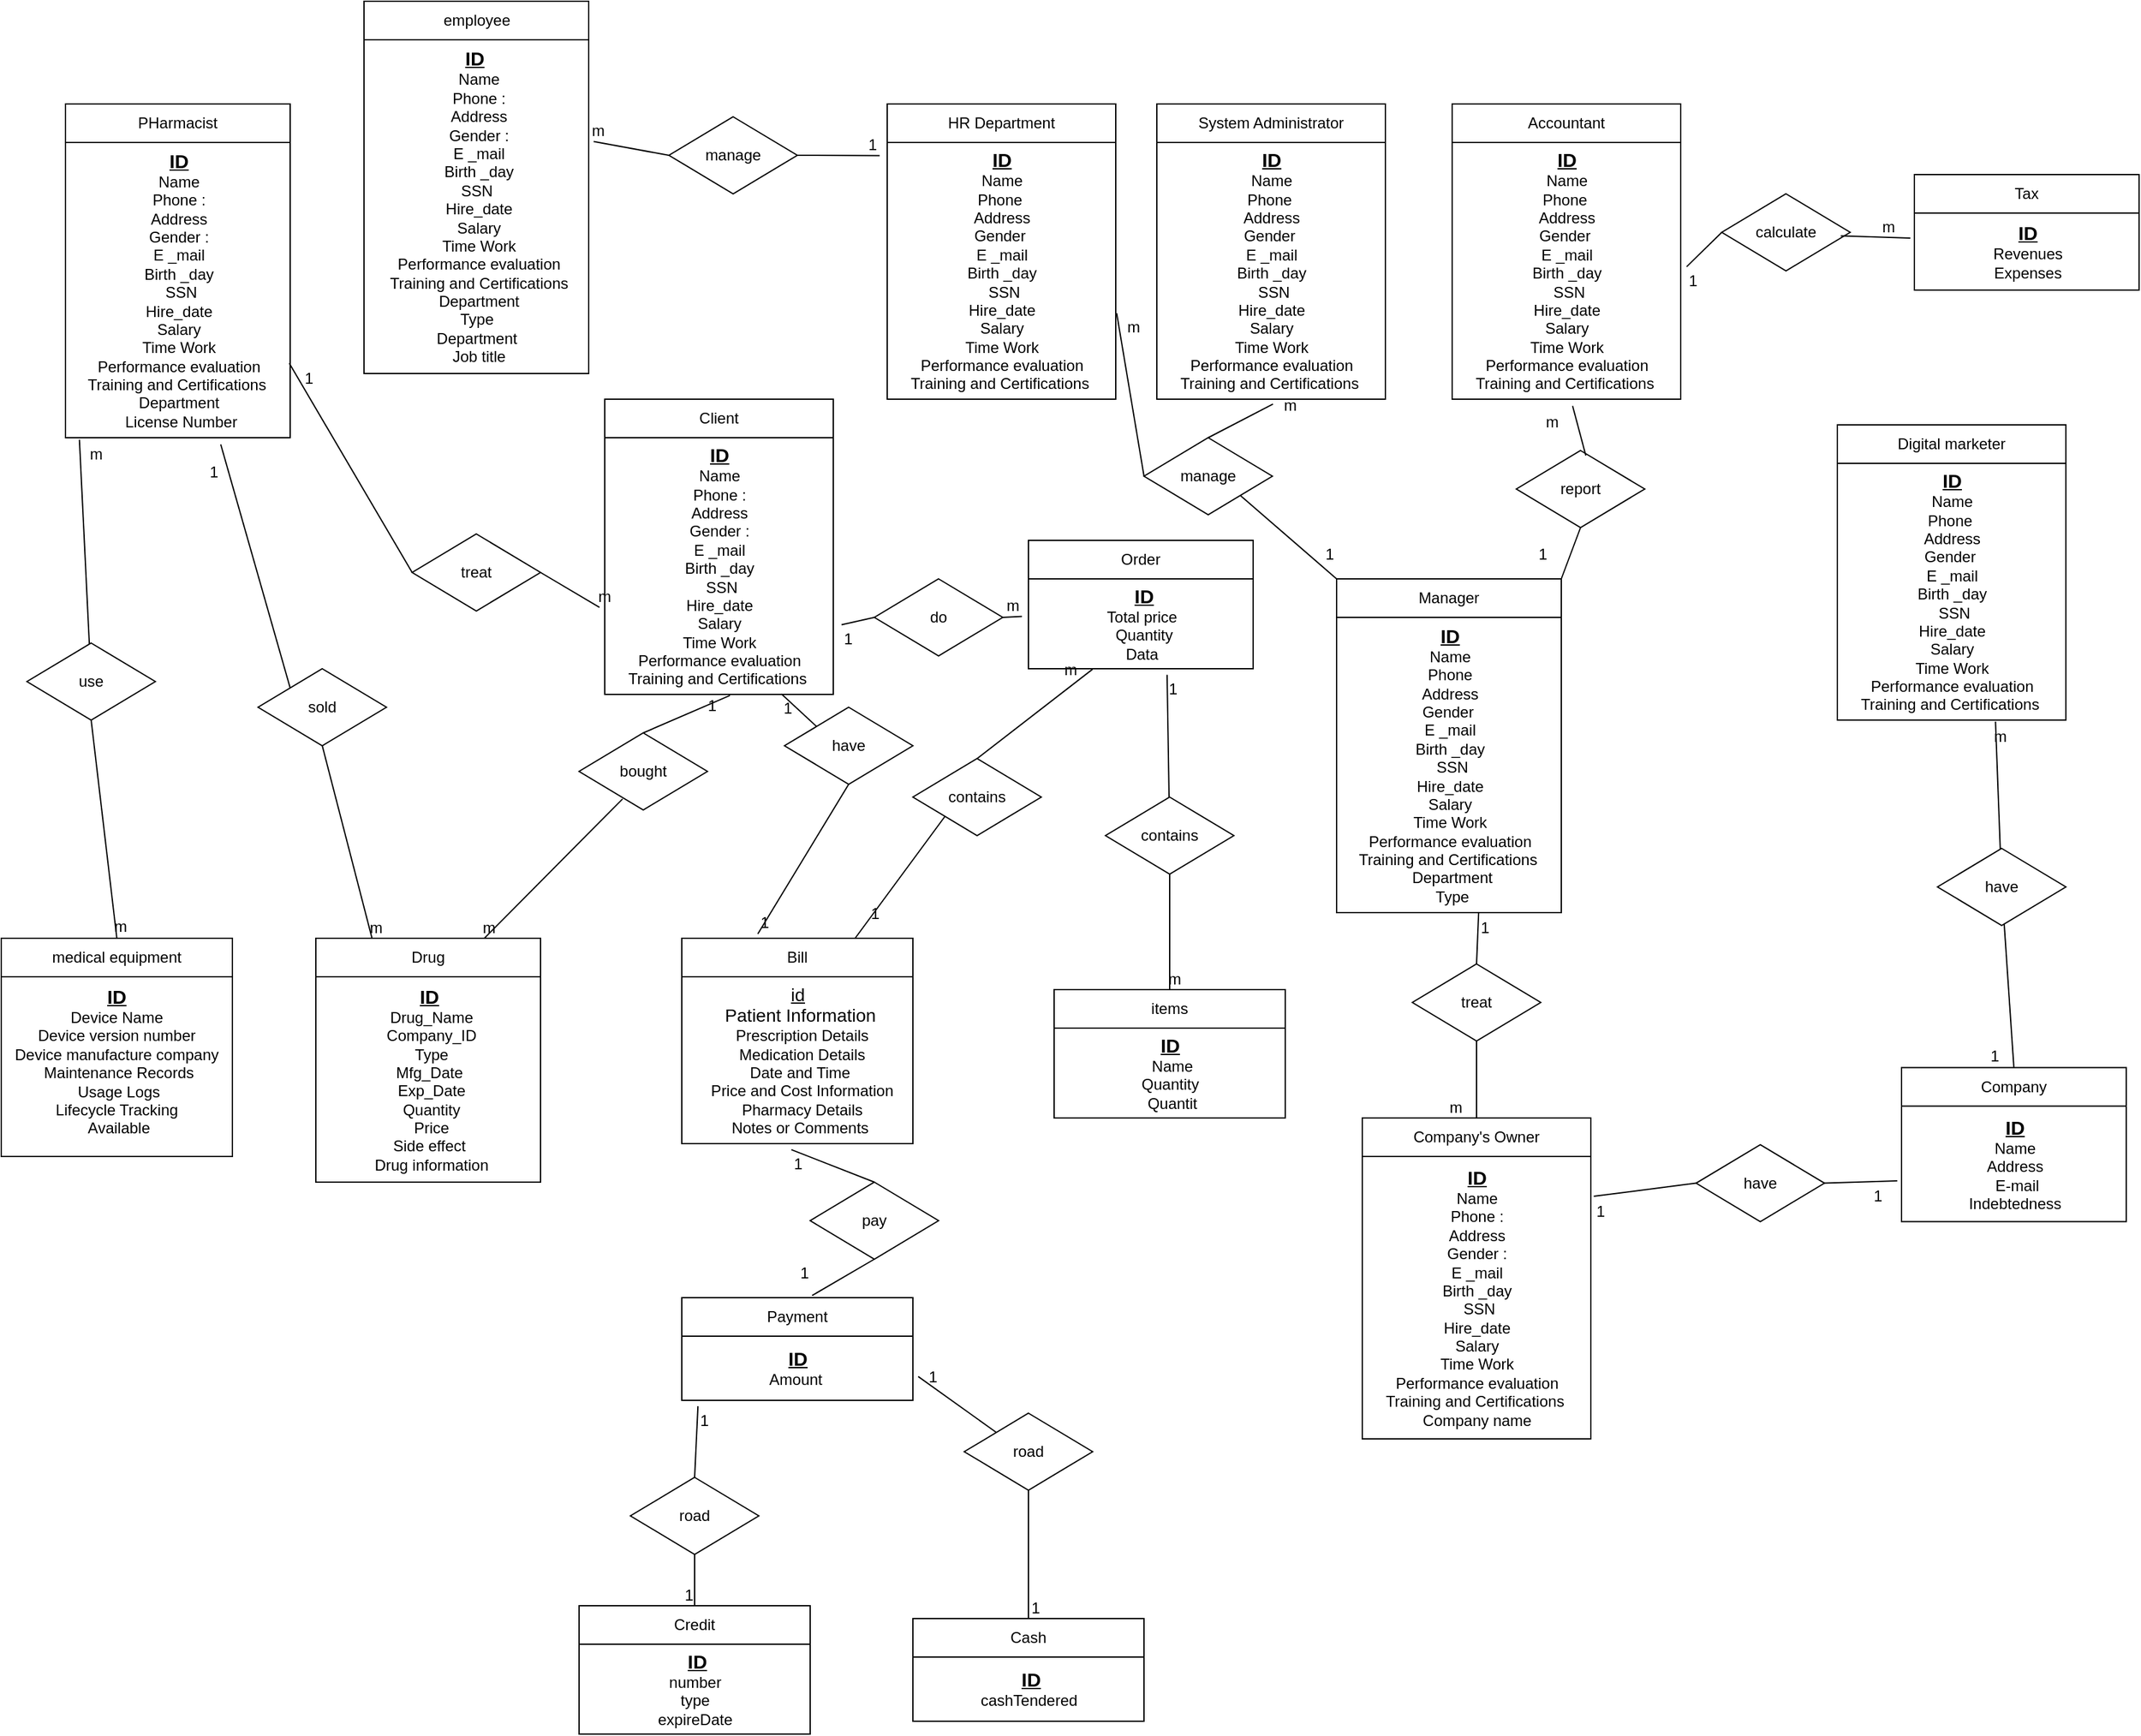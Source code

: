 <mxfile version="24.2.5" type="device">
  <diagram id="R2lEEEUBdFMjLlhIrx00" name="Page-1">
    <mxGraphModel dx="1433" dy="1799" grid="1" gridSize="10" guides="1" tooltips="1" connect="1" arrows="1" fold="1" page="1" pageScale="1" pageWidth="850" pageHeight="1100" math="0" shadow="0" extFonts="Permanent Marker^https://fonts.googleapis.com/css?family=Permanent+Marker">
      <root>
        <mxCell id="0" />
        <mxCell id="1" parent="0" />
        <mxCell id="HMs-BGDvahII_dK5F-9A-12" style="edgeStyle=orthogonalEdgeStyle;rounded=0;orthogonalLoop=1;jettySize=auto;html=1;exitX=0.5;exitY=1;exitDx=0;exitDy=0;" parent="1" edge="1">
          <mxGeometry relative="1" as="geometry">
            <mxPoint x="1140" y="440" as="sourcePoint" />
            <mxPoint x="1140" y="440" as="targetPoint" />
          </mxGeometry>
        </mxCell>
        <mxCell id="HMs-BGDvahII_dK5F-9A-22" value="manage" style="shape=rhombus;perimeter=rhombusPerimeter;whiteSpace=wrap;html=1;align=center;" parent="1" vertex="1">
          <mxGeometry x="540" y="-150" width="100" height="60" as="geometry" />
        </mxCell>
        <mxCell id="HMs-BGDvahII_dK5F-9A-24" value="" style="endArrow=none;html=1;rounded=0;entryX=-0.033;entryY=0.051;entryDx=0;entryDy=0;exitX=1;exitY=0.5;exitDx=0;exitDy=0;entryPerimeter=0;" parent="1" source="HMs-BGDvahII_dK5F-9A-22" target="-N78YMiF-IeMwTMvXvKY-41" edge="1">
          <mxGeometry relative="1" as="geometry">
            <mxPoint x="340" y="240" as="sourcePoint" />
            <mxPoint x="730" y="160" as="targetPoint" />
          </mxGeometry>
        </mxCell>
        <mxCell id="HMs-BGDvahII_dK5F-9A-25" value="1" style="resizable=0;html=1;whiteSpace=wrap;align=right;verticalAlign=bottom;" parent="HMs-BGDvahII_dK5F-9A-24" connectable="0" vertex="1">
          <mxGeometry x="1" relative="1" as="geometry" />
        </mxCell>
        <mxCell id="HMs-BGDvahII_dK5F-9A-26" value="" style="endArrow=none;html=1;rounded=0;entryX=1.022;entryY=0.305;entryDx=0;entryDy=0;entryPerimeter=0;exitX=0;exitY=0.5;exitDx=0;exitDy=0;" parent="1" source="HMs-BGDvahII_dK5F-9A-22" target="-N78YMiF-IeMwTMvXvKY-9" edge="1">
          <mxGeometry relative="1" as="geometry">
            <mxPoint x="542" y="-37" as="sourcePoint" />
            <mxPoint x="515" y="-25" as="targetPoint" />
          </mxGeometry>
        </mxCell>
        <mxCell id="HMs-BGDvahII_dK5F-9A-27" value="m" style="resizable=0;html=1;whiteSpace=wrap;align=right;verticalAlign=bottom;" parent="HMs-BGDvahII_dK5F-9A-26" connectable="0" vertex="1">
          <mxGeometry x="1" relative="1" as="geometry">
            <mxPoint x="10" as="offset" />
          </mxGeometry>
        </mxCell>
        <mxCell id="HMs-BGDvahII_dK5F-9A-29" value="" style="endArrow=none;html=1;rounded=0;exitX=0;exitY=0.5;exitDx=0;exitDy=0;entryX=0.996;entryY=0.748;entryDx=0;entryDy=0;entryPerimeter=0;" parent="1" source="HMs-BGDvahII_dK5F-9A-31" target="-N78YMiF-IeMwTMvXvKY-40" edge="1">
          <mxGeometry relative="1" as="geometry">
            <mxPoint x="310" y="270" as="sourcePoint" />
            <mxPoint x="270" y="50" as="targetPoint" />
          </mxGeometry>
        </mxCell>
        <mxCell id="HMs-BGDvahII_dK5F-9A-30" value="1" style="resizable=0;html=1;whiteSpace=wrap;align=right;verticalAlign=bottom;" parent="HMs-BGDvahII_dK5F-9A-29" connectable="0" vertex="1">
          <mxGeometry x="1" relative="1" as="geometry">
            <mxPoint x="20" y="20" as="offset" />
          </mxGeometry>
        </mxCell>
        <mxCell id="HMs-BGDvahII_dK5F-9A-31" value="treat" style="shape=rhombus;perimeter=rhombusPerimeter;whiteSpace=wrap;html=1;align=center;" parent="1" vertex="1">
          <mxGeometry x="340" y="175" width="100" height="60" as="geometry" />
        </mxCell>
        <mxCell id="HMs-BGDvahII_dK5F-9A-32" value="" style="endArrow=none;html=1;rounded=0;entryX=-0.023;entryY=0.661;entryDx=0;entryDy=0;exitX=1;exitY=0.5;exitDx=0;exitDy=0;entryPerimeter=0;" parent="1" source="HMs-BGDvahII_dK5F-9A-31" target="-N78YMiF-IeMwTMvXvKY-50" edge="1">
          <mxGeometry relative="1" as="geometry">
            <mxPoint x="490" y="220" as="sourcePoint" />
            <mxPoint x="510" y="290" as="targetPoint" />
          </mxGeometry>
        </mxCell>
        <mxCell id="HMs-BGDvahII_dK5F-9A-33" value="m" style="resizable=0;html=1;whiteSpace=wrap;align=right;verticalAlign=bottom;" parent="HMs-BGDvahII_dK5F-9A-32" connectable="0" vertex="1">
          <mxGeometry x="1" relative="1" as="geometry">
            <mxPoint x="10" as="offset" />
          </mxGeometry>
        </mxCell>
        <mxCell id="HMs-BGDvahII_dK5F-9A-34" value="sold" style="shape=rhombus;perimeter=rhombusPerimeter;whiteSpace=wrap;html=1;align=center;" parent="1" vertex="1">
          <mxGeometry x="220" y="280" width="100" height="60" as="geometry" />
        </mxCell>
        <mxCell id="HMs-BGDvahII_dK5F-9A-36" value="bought" style="shape=rhombus;perimeter=rhombusPerimeter;whiteSpace=wrap;html=1;align=center;" parent="1" vertex="1">
          <mxGeometry x="470" y="330" width="100" height="60" as="geometry" />
        </mxCell>
        <mxCell id="HMs-BGDvahII_dK5F-9A-37" value="" style="endArrow=none;html=1;rounded=0;exitX=0.5;exitY=0;exitDx=0;exitDy=0;entryX=0.548;entryY=1.004;entryDx=0;entryDy=0;entryPerimeter=0;" parent="1" source="HMs-BGDvahII_dK5F-9A-36" target="-N78YMiF-IeMwTMvXvKY-50" edge="1">
          <mxGeometry relative="1" as="geometry">
            <mxPoint x="610" y="416.6" as="sourcePoint" />
            <mxPoint x="560" y="310" as="targetPoint" />
          </mxGeometry>
        </mxCell>
        <mxCell id="HMs-BGDvahII_dK5F-9A-38" value="1" style="resizable=0;html=1;whiteSpace=wrap;align=right;verticalAlign=bottom;" parent="HMs-BGDvahII_dK5F-9A-37" connectable="0" vertex="1">
          <mxGeometry x="1" relative="1" as="geometry">
            <mxPoint x="-9" y="17" as="offset" />
          </mxGeometry>
        </mxCell>
        <mxCell id="HMs-BGDvahII_dK5F-9A-39" value="" style="endArrow=none;html=1;rounded=0;exitX=0;exitY=0;exitDx=0;exitDy=0;entryX=0.691;entryY=1.023;entryDx=0;entryDy=0;entryPerimeter=0;" parent="1" source="HMs-BGDvahII_dK5F-9A-34" target="-N78YMiF-IeMwTMvXvKY-40" edge="1">
          <mxGeometry relative="1" as="geometry">
            <mxPoint x="300" y="350" as="sourcePoint" />
            <mxPoint x="190" y="140" as="targetPoint" />
          </mxGeometry>
        </mxCell>
        <mxCell id="HMs-BGDvahII_dK5F-9A-40" value="1" style="resizable=0;html=1;whiteSpace=wrap;align=right;verticalAlign=bottom;" parent="HMs-BGDvahII_dK5F-9A-39" connectable="0" vertex="1">
          <mxGeometry x="1" relative="1" as="geometry">
            <mxPoint y="30" as="offset" />
          </mxGeometry>
        </mxCell>
        <mxCell id="HMs-BGDvahII_dK5F-9A-41" value="" style="endArrow=none;html=1;rounded=0;entryX=0.25;entryY=0;entryDx=0;entryDy=0;exitX=0.5;exitY=1;exitDx=0;exitDy=0;" parent="1" source="HMs-BGDvahII_dK5F-9A-34" target="-N78YMiF-IeMwTMvXvKY-35" edge="1">
          <mxGeometry relative="1" as="geometry">
            <mxPoint x="450" y="300" as="sourcePoint" />
            <mxPoint x="337.2" y="495" as="targetPoint" />
          </mxGeometry>
        </mxCell>
        <mxCell id="HMs-BGDvahII_dK5F-9A-42" value="m" style="resizable=0;html=1;whiteSpace=wrap;align=right;verticalAlign=bottom;" parent="HMs-BGDvahII_dK5F-9A-41" connectable="0" vertex="1">
          <mxGeometry x="1" relative="1" as="geometry">
            <mxPoint x="10" as="offset" />
          </mxGeometry>
        </mxCell>
        <mxCell id="HMs-BGDvahII_dK5F-9A-43" value="" style="endArrow=none;html=1;rounded=0;exitX=0.339;exitY=0.857;exitDx=0;exitDy=0;exitPerimeter=0;entryX=0.75;entryY=0;entryDx=0;entryDy=0;" parent="1" source="HMs-BGDvahII_dK5F-9A-36" target="-N78YMiF-IeMwTMvXvKY-35" edge="1">
          <mxGeometry relative="1" as="geometry">
            <mxPoint x="450" y="300" as="sourcePoint" />
            <mxPoint x="440" y="500" as="targetPoint" />
          </mxGeometry>
        </mxCell>
        <mxCell id="HMs-BGDvahII_dK5F-9A-44" value="m" style="resizable=0;html=1;whiteSpace=wrap;align=right;verticalAlign=bottom;" parent="HMs-BGDvahII_dK5F-9A-43" connectable="0" vertex="1">
          <mxGeometry x="1" relative="1" as="geometry">
            <mxPoint x="10" as="offset" />
          </mxGeometry>
        </mxCell>
        <mxCell id="HMs-BGDvahII_dK5F-9A-45" value="use" style="shape=rhombus;perimeter=rhombusPerimeter;whiteSpace=wrap;html=1;align=center;" parent="1" vertex="1">
          <mxGeometry x="40" y="260" width="100" height="60" as="geometry" />
        </mxCell>
        <mxCell id="HMs-BGDvahII_dK5F-9A-47" value="" style="endArrow=none;html=1;rounded=0;entryX=0.062;entryY=1.007;entryDx=0;entryDy=0;entryPerimeter=0;" parent="1" source="HMs-BGDvahII_dK5F-9A-45" target="-N78YMiF-IeMwTMvXvKY-40" edge="1">
          <mxGeometry relative="1" as="geometry">
            <mxPoint x="230" y="470" as="sourcePoint" />
            <mxPoint x="90" y="130" as="targetPoint" />
          </mxGeometry>
        </mxCell>
        <mxCell id="HMs-BGDvahII_dK5F-9A-48" value="m" style="resizable=0;html=1;whiteSpace=wrap;align=right;verticalAlign=bottom;" parent="HMs-BGDvahII_dK5F-9A-47" connectable="0" vertex="1">
          <mxGeometry x="1" relative="1" as="geometry">
            <mxPoint x="20" y="20" as="offset" />
          </mxGeometry>
        </mxCell>
        <mxCell id="HMs-BGDvahII_dK5F-9A-49" value="" style="endArrow=none;html=1;rounded=0;exitX=0.5;exitY=1;exitDx=0;exitDy=0;entryX=0.5;entryY=0;entryDx=0;entryDy=0;" parent="1" source="HMs-BGDvahII_dK5F-9A-45" target="-N78YMiF-IeMwTMvXvKY-6" edge="1">
          <mxGeometry relative="1" as="geometry">
            <mxPoint x="240" y="480" as="sourcePoint" />
            <mxPoint x="60" y="480" as="targetPoint" />
          </mxGeometry>
        </mxCell>
        <mxCell id="HMs-BGDvahII_dK5F-9A-50" value="m" style="resizable=0;html=1;whiteSpace=wrap;align=right;verticalAlign=bottom;" parent="HMs-BGDvahII_dK5F-9A-49" connectable="0" vertex="1">
          <mxGeometry x="1" relative="1" as="geometry">
            <mxPoint x="10" as="offset" />
          </mxGeometry>
        </mxCell>
        <mxCell id="HMs-BGDvahII_dK5F-9A-51" value="do" style="shape=rhombus;perimeter=rhombusPerimeter;whiteSpace=wrap;html=1;align=center;" parent="1" vertex="1">
          <mxGeometry x="700" y="210" width="100" height="60" as="geometry" />
        </mxCell>
        <mxCell id="HMs-BGDvahII_dK5F-9A-52" value="" style="endArrow=none;html=1;rounded=0;entryX=1.036;entryY=0.729;entryDx=0;entryDy=0;entryPerimeter=0;exitX=0;exitY=0.5;exitDx=0;exitDy=0;" parent="1" source="HMs-BGDvahII_dK5F-9A-51" target="-N78YMiF-IeMwTMvXvKY-50" edge="1">
          <mxGeometry relative="1" as="geometry">
            <mxPoint x="680" y="280" as="sourcePoint" />
            <mxPoint x="610" y="290" as="targetPoint" />
          </mxGeometry>
        </mxCell>
        <mxCell id="HMs-BGDvahII_dK5F-9A-53" value="1" style="resizable=0;html=1;whiteSpace=wrap;align=right;verticalAlign=bottom;" parent="HMs-BGDvahII_dK5F-9A-52" connectable="0" vertex="1">
          <mxGeometry x="1" relative="1" as="geometry">
            <mxPoint x="10" y="20" as="offset" />
          </mxGeometry>
        </mxCell>
        <mxCell id="HMs-BGDvahII_dK5F-9A-54" value="" style="endArrow=none;html=1;rounded=0;entryX=-0.029;entryY=0.418;entryDx=0;entryDy=0;exitX=1;exitY=0.5;exitDx=0;exitDy=0;entryPerimeter=0;" parent="1" source="HMs-BGDvahII_dK5F-9A-51" target="-N78YMiF-IeMwTMvXvKY-42" edge="1">
          <mxGeometry relative="1" as="geometry">
            <mxPoint x="544" y="471" as="sourcePoint" />
            <mxPoint x="840" y="290" as="targetPoint" />
          </mxGeometry>
        </mxCell>
        <mxCell id="HMs-BGDvahII_dK5F-9A-55" value="m" style="resizable=0;html=1;whiteSpace=wrap;align=right;verticalAlign=bottom;" parent="HMs-BGDvahII_dK5F-9A-54" connectable="0" vertex="1">
          <mxGeometry x="1" relative="1" as="geometry">
            <mxPoint as="offset" />
          </mxGeometry>
        </mxCell>
        <mxCell id="HMs-BGDvahII_dK5F-9A-57" value="contains" style="shape=rhombus;perimeter=rhombusPerimeter;whiteSpace=wrap;html=1;align=center;" parent="1" vertex="1">
          <mxGeometry x="880" y="380" width="100" height="60" as="geometry" />
        </mxCell>
        <mxCell id="HMs-BGDvahII_dK5F-9A-58" value="" style="endArrow=none;html=1;rounded=0;entryX=0.617;entryY=1.068;entryDx=0;entryDy=0;entryPerimeter=0;" parent="1" source="HMs-BGDvahII_dK5F-9A-57" target="-N78YMiF-IeMwTMvXvKY-42" edge="1">
          <mxGeometry relative="1" as="geometry">
            <mxPoint x="720" y="370" as="sourcePoint" />
            <mxPoint x="885.2" y="311.8" as="targetPoint" />
          </mxGeometry>
        </mxCell>
        <mxCell id="HMs-BGDvahII_dK5F-9A-59" value="1" style="resizable=0;html=1;whiteSpace=wrap;align=right;verticalAlign=bottom;" parent="HMs-BGDvahII_dK5F-9A-58" connectable="0" vertex="1">
          <mxGeometry x="1" relative="1" as="geometry">
            <mxPoint x="10" y="20" as="offset" />
          </mxGeometry>
        </mxCell>
        <mxCell id="HMs-BGDvahII_dK5F-9A-60" value="" style="endArrow=none;html=1;rounded=0;exitX=0.5;exitY=1;exitDx=0;exitDy=0;entryX=0.5;entryY=0;entryDx=0;entryDy=0;" parent="1" source="HMs-BGDvahII_dK5F-9A-57" target="-N78YMiF-IeMwTMvXvKY-51" edge="1">
          <mxGeometry relative="1" as="geometry">
            <mxPoint x="790" y="300" as="sourcePoint" />
            <mxPoint x="915.556" y="530" as="targetPoint" />
          </mxGeometry>
        </mxCell>
        <mxCell id="HMs-BGDvahII_dK5F-9A-61" value="m" style="resizable=0;html=1;whiteSpace=wrap;align=right;verticalAlign=bottom;" parent="HMs-BGDvahII_dK5F-9A-60" connectable="0" vertex="1">
          <mxGeometry x="1" relative="1" as="geometry">
            <mxPoint x="10" as="offset" />
          </mxGeometry>
        </mxCell>
        <mxCell id="HMs-BGDvahII_dK5F-9A-62" value="road" style="shape=rhombus;perimeter=rhombusPerimeter;whiteSpace=wrap;html=1;align=center;" parent="1" vertex="1">
          <mxGeometry x="770" y="860" width="100" height="60" as="geometry" />
        </mxCell>
        <mxCell id="HMs-BGDvahII_dK5F-9A-63" value="road" style="shape=rhombus;perimeter=rhombusPerimeter;whiteSpace=wrap;html=1;align=center;" parent="1" vertex="1">
          <mxGeometry x="510" y="910" width="100" height="60" as="geometry" />
        </mxCell>
        <mxCell id="HMs-BGDvahII_dK5F-9A-64" value="" style="endArrow=none;html=1;rounded=0;entryX=0.5;entryY=0;entryDx=0;entryDy=0;exitX=0.5;exitY=1;exitDx=0;exitDy=0;" parent="1" source="HMs-BGDvahII_dK5F-9A-63" target="-N78YMiF-IeMwTMvXvKY-57" edge="1">
          <mxGeometry relative="1" as="geometry">
            <mxPoint x="570" y="940" as="sourcePoint" />
            <mxPoint x="625" y="994.93" as="targetPoint" />
          </mxGeometry>
        </mxCell>
        <mxCell id="HMs-BGDvahII_dK5F-9A-65" value="1" style="resizable=0;html=1;whiteSpace=wrap;align=right;verticalAlign=bottom;" parent="HMs-BGDvahII_dK5F-9A-64" connectable="0" vertex="1">
          <mxGeometry x="1" relative="1" as="geometry" />
        </mxCell>
        <mxCell id="HMs-BGDvahII_dK5F-9A-66" value="" style="endArrow=none;html=1;rounded=0;entryX=0.5;entryY=0;entryDx=0;entryDy=0;exitX=0.5;exitY=1;exitDx=0;exitDy=0;" parent="1" source="HMs-BGDvahII_dK5F-9A-62" target="-N78YMiF-IeMwTMvXvKY-55" edge="1">
          <mxGeometry relative="1" as="geometry">
            <mxPoint x="510" y="934.93" as="sourcePoint" />
            <mxPoint x="800" y="995" as="targetPoint" />
          </mxGeometry>
        </mxCell>
        <mxCell id="HMs-BGDvahII_dK5F-9A-67" value="1" style="resizable=0;html=1;whiteSpace=wrap;align=right;verticalAlign=bottom;" parent="HMs-BGDvahII_dK5F-9A-66" connectable="0" vertex="1">
          <mxGeometry x="1" relative="1" as="geometry">
            <mxPoint x="10" as="offset" />
          </mxGeometry>
        </mxCell>
        <mxCell id="HMs-BGDvahII_dK5F-9A-68" value="" style="endArrow=none;html=1;rounded=0;exitX=0;exitY=0;exitDx=0;exitDy=0;entryX=1.023;entryY=0.629;entryDx=0;entryDy=0;entryPerimeter=0;" parent="1" source="HMs-BGDvahII_dK5F-9A-62" target="-N78YMiF-IeMwTMvXvKY-54" edge="1">
          <mxGeometry relative="1" as="geometry">
            <mxPoint x="515" y="915.8" as="sourcePoint" />
            <mxPoint x="800" y="820" as="targetPoint" />
          </mxGeometry>
        </mxCell>
        <mxCell id="HMs-BGDvahII_dK5F-9A-69" value="1" style="resizable=0;html=1;whiteSpace=wrap;align=right;verticalAlign=bottom;" parent="HMs-BGDvahII_dK5F-9A-68" connectable="0" vertex="1">
          <mxGeometry x="1" relative="1" as="geometry">
            <mxPoint x="16" y="9" as="offset" />
          </mxGeometry>
        </mxCell>
        <mxCell id="HMs-BGDvahII_dK5F-9A-70" value="" style="endArrow=none;html=1;rounded=0;exitX=0.5;exitY=0;exitDx=0;exitDy=0;entryX=0.07;entryY=1.091;entryDx=0;entryDy=0;entryPerimeter=0;" parent="1" source="HMs-BGDvahII_dK5F-9A-63" target="-N78YMiF-IeMwTMvXvKY-54" edge="1">
          <mxGeometry relative="1" as="geometry">
            <mxPoint x="505" y="905.8" as="sourcePoint" />
            <mxPoint x="500" y="860" as="targetPoint" />
          </mxGeometry>
        </mxCell>
        <mxCell id="HMs-BGDvahII_dK5F-9A-71" value="1" style="resizable=0;html=1;whiteSpace=wrap;align=right;verticalAlign=bottom;" parent="HMs-BGDvahII_dK5F-9A-70" connectable="0" vertex="1">
          <mxGeometry x="1" relative="1" as="geometry">
            <mxPoint x="10" y="20" as="offset" />
          </mxGeometry>
        </mxCell>
        <mxCell id="HMs-BGDvahII_dK5F-9A-72" value="" style="endArrow=none;html=1;rounded=0;entryX=0.773;entryY=0.998;entryDx=0;entryDy=0;exitX=0;exitY=0;exitDx=0;exitDy=0;entryPerimeter=0;" parent="1" source="HMs-BGDvahII_dK5F-9A-74" target="-N78YMiF-IeMwTMvXvKY-50" edge="1">
          <mxGeometry relative="1" as="geometry">
            <mxPoint x="630" y="350" as="sourcePoint" />
            <mxPoint x="585" y="310" as="targetPoint" />
          </mxGeometry>
        </mxCell>
        <mxCell id="HMs-BGDvahII_dK5F-9A-73" value="1" style="resizable=0;html=1;whiteSpace=wrap;align=right;verticalAlign=bottom;" parent="HMs-BGDvahII_dK5F-9A-72" connectable="0" vertex="1">
          <mxGeometry x="1" relative="1" as="geometry">
            <mxPoint x="10" y="20" as="offset" />
          </mxGeometry>
        </mxCell>
        <mxCell id="HMs-BGDvahII_dK5F-9A-74" value="have" style="shape=rhombus;perimeter=rhombusPerimeter;whiteSpace=wrap;html=1;align=center;" parent="1" vertex="1">
          <mxGeometry x="630" y="310" width="100" height="60" as="geometry" />
        </mxCell>
        <mxCell id="HMs-BGDvahII_dK5F-9A-76" value="" style="endArrow=none;html=1;rounded=0;entryX=0.329;entryY=-0.021;entryDx=0;entryDy=0;exitX=0.5;exitY=1;exitDx=0;exitDy=0;entryPerimeter=0;" parent="1" source="HMs-BGDvahII_dK5F-9A-74" target="-N78YMiF-IeMwTMvXvKY-15" edge="1">
          <mxGeometry relative="1" as="geometry">
            <mxPoint x="790" y="410" as="sourcePoint" />
            <mxPoint x="660.0" y="480" as="targetPoint" />
          </mxGeometry>
        </mxCell>
        <mxCell id="HMs-BGDvahII_dK5F-9A-77" value="1" style="resizable=0;html=1;whiteSpace=wrap;align=right;verticalAlign=bottom;" parent="HMs-BGDvahII_dK5F-9A-76" connectable="0" vertex="1">
          <mxGeometry x="1" relative="1" as="geometry">
            <mxPoint x="10" as="offset" />
          </mxGeometry>
        </mxCell>
        <mxCell id="HMs-BGDvahII_dK5F-9A-80" value="contains" style="shape=rhombus;perimeter=rhombusPerimeter;whiteSpace=wrap;html=1;align=center;" parent="1" vertex="1">
          <mxGeometry x="730" y="350" width="100" height="60" as="geometry" />
        </mxCell>
        <mxCell id="HMs-BGDvahII_dK5F-9A-81" value="" style="endArrow=none;html=1;rounded=0;entryX=0.75;entryY=0;entryDx=0;entryDy=0;exitX=0;exitY=1;exitDx=0;exitDy=0;" parent="1" source="HMs-BGDvahII_dK5F-9A-80" target="-N78YMiF-IeMwTMvXvKY-15" edge="1">
          <mxGeometry relative="1" as="geometry">
            <mxPoint x="776" y="580" as="sourcePoint" />
            <mxPoint x="710.0" y="500" as="targetPoint" />
          </mxGeometry>
        </mxCell>
        <mxCell id="HMs-BGDvahII_dK5F-9A-82" value="1" style="resizable=0;html=1;whiteSpace=wrap;align=right;verticalAlign=bottom;" parent="HMs-BGDvahII_dK5F-9A-81" connectable="0" vertex="1">
          <mxGeometry x="1" relative="1" as="geometry">
            <mxPoint x="20" y="-10" as="offset" />
          </mxGeometry>
        </mxCell>
        <mxCell id="HMs-BGDvahII_dK5F-9A-83" value="" style="endArrow=none;html=1;rounded=0;exitX=0.5;exitY=0;exitDx=0;exitDy=0;entryX=0.285;entryY=1.006;entryDx=0;entryDy=0;entryPerimeter=0;" parent="1" source="HMs-BGDvahII_dK5F-9A-80" target="-N78YMiF-IeMwTMvXvKY-42" edge="1">
          <mxGeometry relative="1" as="geometry">
            <mxPoint x="824" y="320" as="sourcePoint" />
            <mxPoint x="850.5" y="310.72" as="targetPoint" />
          </mxGeometry>
        </mxCell>
        <mxCell id="HMs-BGDvahII_dK5F-9A-84" value="m" style="resizable=0;html=1;whiteSpace=wrap;align=right;verticalAlign=bottom;" parent="HMs-BGDvahII_dK5F-9A-83" connectable="0" vertex="1">
          <mxGeometry x="1" relative="1" as="geometry">
            <mxPoint x="-10" y="9" as="offset" />
          </mxGeometry>
        </mxCell>
        <mxCell id="HMs-BGDvahII_dK5F-9A-86" value="pay" style="shape=rhombus;perimeter=rhombusPerimeter;whiteSpace=wrap;html=1;align=center;" parent="1" vertex="1">
          <mxGeometry x="650" y="680" width="100" height="60" as="geometry" />
        </mxCell>
        <mxCell id="HMs-BGDvahII_dK5F-9A-87" value="" style="endArrow=none;html=1;rounded=0;exitX=0.5;exitY=0;exitDx=0;exitDy=0;entryX=0.474;entryY=1.036;entryDx=0;entryDy=0;entryPerimeter=0;" parent="1" source="HMs-BGDvahII_dK5F-9A-86" target="-N78YMiF-IeMwTMvXvKY-18" edge="1">
          <mxGeometry relative="1" as="geometry">
            <mxPoint x="775" y="650.8" as="sourcePoint" />
            <mxPoint x="640" y="650.8" as="targetPoint" />
          </mxGeometry>
        </mxCell>
        <mxCell id="HMs-BGDvahII_dK5F-9A-88" value="1" style="resizable=0;html=1;whiteSpace=wrap;align=right;verticalAlign=bottom;" parent="HMs-BGDvahII_dK5F-9A-87" connectable="0" vertex="1">
          <mxGeometry x="1" relative="1" as="geometry">
            <mxPoint x="10" y="20" as="offset" />
          </mxGeometry>
        </mxCell>
        <mxCell id="HMs-BGDvahII_dK5F-9A-89" value="" style="endArrow=none;html=1;rounded=0;exitX=0.5;exitY=1;exitDx=0;exitDy=0;entryX=0.564;entryY=-0.021;entryDx=0;entryDy=0;entryPerimeter=0;" parent="1" source="HMs-BGDvahII_dK5F-9A-86" target="-N78YMiF-IeMwTMvXvKY-53" edge="1">
          <mxGeometry relative="1" as="geometry">
            <mxPoint x="555" y="650.8" as="sourcePoint" />
            <mxPoint x="660" y="720" as="targetPoint" />
          </mxGeometry>
        </mxCell>
        <mxCell id="HMs-BGDvahII_dK5F-9A-90" value="1" style="resizable=0;html=1;whiteSpace=wrap;align=right;verticalAlign=bottom;" parent="HMs-BGDvahII_dK5F-9A-89" connectable="0" vertex="1">
          <mxGeometry x="1" relative="1" as="geometry">
            <mxPoint x="-1" y="-9" as="offset" />
          </mxGeometry>
        </mxCell>
        <mxCell id="HMs-BGDvahII_dK5F-9A-92" value="have" style="shape=rhombus;perimeter=rhombusPerimeter;whiteSpace=wrap;html=1;align=center;" parent="1" vertex="1">
          <mxGeometry x="1340" y="650.8" width="100" height="60" as="geometry" />
        </mxCell>
        <mxCell id="HMs-BGDvahII_dK5F-9A-93" value="" style="endArrow=none;html=1;rounded=0;entryX=1.013;entryY=0.141;entryDx=0;entryDy=0;exitX=0;exitY=0.5;exitDx=0;exitDy=0;entryPerimeter=0;" parent="1" source="HMs-BGDvahII_dK5F-9A-92" target="-N78YMiF-IeMwTMvXvKY-19" edge="1">
          <mxGeometry relative="1" as="geometry">
            <mxPoint x="1262" y="410" as="sourcePoint" />
            <mxPoint x="1190" y="420" as="targetPoint" />
          </mxGeometry>
        </mxCell>
        <mxCell id="HMs-BGDvahII_dK5F-9A-94" value="1" style="resizable=0;html=1;whiteSpace=wrap;align=right;verticalAlign=bottom;" parent="HMs-BGDvahII_dK5F-9A-93" connectable="0" vertex="1">
          <mxGeometry x="1" relative="1" as="geometry">
            <mxPoint x="10" y="20" as="offset" />
          </mxGeometry>
        </mxCell>
        <mxCell id="HMs-BGDvahII_dK5F-9A-95" value="" style="endArrow=none;html=1;rounded=0;entryX=-0.019;entryY=0.647;entryDx=0;entryDy=0;exitX=1;exitY=0.5;exitDx=0;exitDy=0;entryPerimeter=0;" parent="1" source="HMs-BGDvahII_dK5F-9A-92" target="-N78YMiF-IeMwTMvXvKY-30" edge="1">
          <mxGeometry relative="1" as="geometry">
            <mxPoint x="1142" y="410" as="sourcePoint" />
            <mxPoint x="1460" y="510" as="targetPoint" />
          </mxGeometry>
        </mxCell>
        <mxCell id="HMs-BGDvahII_dK5F-9A-96" value="1" style="resizable=0;html=1;whiteSpace=wrap;align=right;verticalAlign=bottom;" parent="HMs-BGDvahII_dK5F-9A-95" connectable="0" vertex="1">
          <mxGeometry x="1" relative="1" as="geometry">
            <mxPoint x="-10" y="20" as="offset" />
          </mxGeometry>
        </mxCell>
        <mxCell id="HMs-BGDvahII_dK5F-9A-99" value="treat" style="shape=rhombus;perimeter=rhombusPerimeter;whiteSpace=wrap;html=1;align=center;" parent="1" vertex="1">
          <mxGeometry x="1119" y="510" width="100" height="60" as="geometry" />
        </mxCell>
        <mxCell id="HMs-BGDvahII_dK5F-9A-100" value="" style="endArrow=none;html=1;rounded=0;exitX=0.5;exitY=0;exitDx=0;exitDy=0;entryX=0.632;entryY=1.002;entryDx=0;entryDy=0;entryPerimeter=0;" parent="1" source="HMs-BGDvahII_dK5F-9A-99" edge="1" target="-N78YMiF-IeMwTMvXvKY-38">
          <mxGeometry relative="1" as="geometry">
            <mxPoint x="1190" y="510" as="sourcePoint" />
            <mxPoint x="1160" y="460" as="targetPoint" />
            <Array as="points" />
          </mxGeometry>
        </mxCell>
        <mxCell id="HMs-BGDvahII_dK5F-9A-101" value="1" style="resizable=0;html=1;whiteSpace=wrap;align=right;verticalAlign=bottom;" parent="HMs-BGDvahII_dK5F-9A-100" connectable="0" vertex="1">
          <mxGeometry x="1" relative="1" as="geometry">
            <mxPoint x="10" y="20" as="offset" />
          </mxGeometry>
        </mxCell>
        <mxCell id="HMs-BGDvahII_dK5F-9A-102" value="" style="endArrow=none;html=1;rounded=0;exitX=0.5;exitY=1;exitDx=0;exitDy=0;entryX=0.5;entryY=0;entryDx=0;entryDy=0;" parent="1" source="HMs-BGDvahII_dK5F-9A-99" target="-N78YMiF-IeMwTMvXvKY-14" edge="1">
          <mxGeometry relative="1" as="geometry">
            <mxPoint x="980" y="399" as="sourcePoint" />
            <mxPoint x="1140" y="400" as="targetPoint" />
          </mxGeometry>
        </mxCell>
        <mxCell id="HMs-BGDvahII_dK5F-9A-103" value="m" style="resizable=0;html=1;whiteSpace=wrap;align=right;verticalAlign=bottom;" parent="HMs-BGDvahII_dK5F-9A-102" connectable="0" vertex="1">
          <mxGeometry x="1" relative="1" as="geometry">
            <mxPoint x="-10" as="offset" />
          </mxGeometry>
        </mxCell>
        <mxCell id="HMs-BGDvahII_dK5F-9A-104" value="calculate" style="shape=rhombus;perimeter=rhombusPerimeter;whiteSpace=wrap;html=1;align=center;" parent="1" vertex="1">
          <mxGeometry x="1360" y="-90" width="100" height="60" as="geometry" />
        </mxCell>
        <mxCell id="HMs-BGDvahII_dK5F-9A-105" value="" style="endArrow=none;html=1;rounded=0;entryX=1.026;entryY=0.484;entryDx=0;entryDy=0;exitX=0;exitY=0.5;exitDx=0;exitDy=0;entryPerimeter=0;" parent="1" source="HMs-BGDvahII_dK5F-9A-104" target="-N78YMiF-IeMwTMvXvKY-28" edge="1">
          <mxGeometry relative="1" as="geometry">
            <mxPoint x="1250" y="140" as="sourcePoint" />
            <mxPoint x="1280" y="50" as="targetPoint" />
          </mxGeometry>
        </mxCell>
        <mxCell id="HMs-BGDvahII_dK5F-9A-106" value="1" style="resizable=0;html=1;whiteSpace=wrap;align=right;verticalAlign=bottom;" parent="HMs-BGDvahII_dK5F-9A-105" connectable="0" vertex="1">
          <mxGeometry x="1" relative="1" as="geometry">
            <mxPoint x="10" y="20" as="offset" />
          </mxGeometry>
        </mxCell>
        <mxCell id="HMs-BGDvahII_dK5F-9A-107" value="" style="endArrow=none;html=1;rounded=0;exitX=0.927;exitY=0.546;exitDx=0;exitDy=0;entryX=-0.018;entryY=0.326;entryDx=0;entryDy=0;exitPerimeter=0;entryPerimeter=0;" parent="1" source="HMs-BGDvahII_dK5F-9A-104" target="-N78YMiF-IeMwTMvXvKY-17" edge="1">
          <mxGeometry relative="1" as="geometry">
            <mxPoint x="1330" y="170" as="sourcePoint" />
            <mxPoint x="1470" y="50" as="targetPoint" />
          </mxGeometry>
        </mxCell>
        <mxCell id="HMs-BGDvahII_dK5F-9A-108" value="m" style="resizable=0;html=1;whiteSpace=wrap;align=right;verticalAlign=bottom;" parent="HMs-BGDvahII_dK5F-9A-107" connectable="0" vertex="1">
          <mxGeometry x="1" relative="1" as="geometry">
            <mxPoint x="-10" as="offset" />
          </mxGeometry>
        </mxCell>
        <mxCell id="HMs-BGDvahII_dK5F-9A-109" value="have" style="shape=rhombus;perimeter=rhombusPerimeter;whiteSpace=wrap;html=1;align=center;" parent="1" vertex="1">
          <mxGeometry x="1528" y="420" width="100" height="60" as="geometry" />
        </mxCell>
        <mxCell id="HMs-BGDvahII_dK5F-9A-110" value="" style="endArrow=none;html=1;rounded=0;entryX=0.692;entryY=1.006;entryDx=0;entryDy=0;entryPerimeter=0;" parent="1" source="HMs-BGDvahII_dK5F-9A-109" target="-N78YMiF-IeMwTMvXvKY-29" edge="1">
          <mxGeometry relative="1" as="geometry">
            <mxPoint x="1410" y="299.63" as="sourcePoint" />
            <mxPoint x="1580" y="320" as="targetPoint" />
          </mxGeometry>
        </mxCell>
        <mxCell id="HMs-BGDvahII_dK5F-9A-111" value="m" style="resizable=0;html=1;whiteSpace=wrap;align=right;verticalAlign=bottom;" parent="HMs-BGDvahII_dK5F-9A-110" connectable="0" vertex="1">
          <mxGeometry x="1" relative="1" as="geometry">
            <mxPoint x="10" y="20" as="offset" />
          </mxGeometry>
        </mxCell>
        <mxCell id="HMs-BGDvahII_dK5F-9A-112" value="" style="endArrow=none;html=1;rounded=0;entryX=0.5;entryY=0;entryDx=0;entryDy=0;" parent="1" source="HMs-BGDvahII_dK5F-9A-109" target="-N78YMiF-IeMwTMvXvKY-16" edge="1">
          <mxGeometry relative="1" as="geometry">
            <mxPoint x="1353" y="243" as="sourcePoint" />
            <mxPoint x="1503.0" y="487.56" as="targetPoint" />
          </mxGeometry>
        </mxCell>
        <mxCell id="HMs-BGDvahII_dK5F-9A-113" value="1" style="resizable=0;html=1;whiteSpace=wrap;align=right;verticalAlign=bottom;" parent="HMs-BGDvahII_dK5F-9A-112" connectable="0" vertex="1">
          <mxGeometry x="1" relative="1" as="geometry">
            <mxPoint x="-10" as="offset" />
          </mxGeometry>
        </mxCell>
        <mxCell id="HMs-BGDvahII_dK5F-9A-118" value="manage" style="shape=rhombus;perimeter=rhombusPerimeter;whiteSpace=wrap;html=1;align=center;" parent="1" vertex="1">
          <mxGeometry x="910" y="100" width="100" height="60" as="geometry" />
        </mxCell>
        <mxCell id="HMs-BGDvahII_dK5F-9A-119" value="" style="endArrow=none;html=1;rounded=0;exitX=1;exitY=1;exitDx=0;exitDy=0;entryX=0;entryY=0;entryDx=0;entryDy=0;" parent="1" source="HMs-BGDvahII_dK5F-9A-118" target="-N78YMiF-IeMwTMvXvKY-37" edge="1">
          <mxGeometry relative="1" as="geometry">
            <mxPoint x="1260" y="70" as="sourcePoint" />
            <mxPoint x="1110" y="130" as="targetPoint" />
          </mxGeometry>
        </mxCell>
        <mxCell id="HMs-BGDvahII_dK5F-9A-120" value="1" style="resizable=0;html=1;whiteSpace=wrap;align=right;verticalAlign=bottom;" parent="HMs-BGDvahII_dK5F-9A-119" connectable="0" vertex="1">
          <mxGeometry x="1" relative="1" as="geometry">
            <mxPoint y="-10" as="offset" />
          </mxGeometry>
        </mxCell>
        <mxCell id="HMs-BGDvahII_dK5F-9A-121" value="" style="endArrow=none;html=1;rounded=0;exitX=0.5;exitY=0;exitDx=0;exitDy=0;entryX=0.508;entryY=1.019;entryDx=0;entryDy=0;entryPerimeter=0;" parent="1" source="HMs-BGDvahII_dK5F-9A-118" target="-N78YMiF-IeMwTMvXvKY-48" edge="1">
          <mxGeometry relative="1" as="geometry">
            <mxPoint x="1111.5" y="110" as="sourcePoint" />
            <mxPoint x="920" y="90" as="targetPoint" />
          </mxGeometry>
        </mxCell>
        <mxCell id="HMs-BGDvahII_dK5F-9A-122" value="m" style="resizable=0;html=1;whiteSpace=wrap;align=right;verticalAlign=bottom;" parent="HMs-BGDvahII_dK5F-9A-121" connectable="0" vertex="1">
          <mxGeometry x="1" relative="1" as="geometry">
            <mxPoint x="20" y="10" as="offset" />
          </mxGeometry>
        </mxCell>
        <mxCell id="HMs-BGDvahII_dK5F-9A-124" value="report" style="shape=rhombus;perimeter=rhombusPerimeter;whiteSpace=wrap;html=1;align=center;" parent="1" vertex="1">
          <mxGeometry x="1200" y="110" width="100" height="60" as="geometry" />
        </mxCell>
        <mxCell id="HMs-BGDvahII_dK5F-9A-125" value="" style="endArrow=none;html=1;rounded=0;exitX=0.5;exitY=1;exitDx=0;exitDy=0;entryX=1;entryY=0;entryDx=0;entryDy=0;" parent="1" source="HMs-BGDvahII_dK5F-9A-124" target="-N78YMiF-IeMwTMvXvKY-37" edge="1">
          <mxGeometry relative="1" as="geometry">
            <mxPoint x="1330" y="100" as="sourcePoint" />
            <mxPoint x="1180" y="170" as="targetPoint" />
          </mxGeometry>
        </mxCell>
        <mxCell id="HMs-BGDvahII_dK5F-9A-126" value="1" style="resizable=0;html=1;whiteSpace=wrap;align=right;verticalAlign=bottom;" parent="HMs-BGDvahII_dK5F-9A-125" connectable="0" vertex="1">
          <mxGeometry x="1" relative="1" as="geometry">
            <mxPoint x="-10" y="-10" as="offset" />
          </mxGeometry>
        </mxCell>
        <mxCell id="HMs-BGDvahII_dK5F-9A-127" value="" style="endArrow=none;html=1;rounded=0;entryX=0.527;entryY=1.026;entryDx=0;entryDy=0;entryPerimeter=0;exitX=0.541;exitY=0.065;exitDx=0;exitDy=0;exitPerimeter=0;" parent="1" source="HMs-BGDvahII_dK5F-9A-124" target="-N78YMiF-IeMwTMvXvKY-28" edge="1">
          <mxGeometry relative="1" as="geometry">
            <mxPoint x="1251.019" y="129.812" as="sourcePoint" />
            <mxPoint x="1249" y="69.64" as="targetPoint" />
          </mxGeometry>
        </mxCell>
        <mxCell id="HMs-BGDvahII_dK5F-9A-128" value="m" style="resizable=0;html=1;whiteSpace=wrap;align=right;verticalAlign=bottom;" parent="HMs-BGDvahII_dK5F-9A-127" connectable="0" vertex="1">
          <mxGeometry x="1" relative="1" as="geometry">
            <mxPoint x="-9" y="21" as="offset" />
          </mxGeometry>
        </mxCell>
        <mxCell id="HMs-BGDvahII_dK5F-9A-129" value="" style="endArrow=none;html=1;rounded=0;exitX=0;exitY=0.5;exitDx=0;exitDy=0;entryX=1.004;entryY=0.665;entryDx=0;entryDy=0;entryPerimeter=0;" parent="1" source="HMs-BGDvahII_dK5F-9A-118" target="-N78YMiF-IeMwTMvXvKY-41" edge="1">
          <mxGeometry relative="1" as="geometry">
            <mxPoint x="940" y="185" as="sourcePoint" />
            <mxPoint x="830" y="160" as="targetPoint" />
          </mxGeometry>
        </mxCell>
        <mxCell id="HMs-BGDvahII_dK5F-9A-130" value="m" style="resizable=0;html=1;whiteSpace=wrap;align=right;verticalAlign=bottom;" parent="HMs-BGDvahII_dK5F-9A-129" connectable="0" vertex="1">
          <mxGeometry x="1" relative="1" as="geometry">
            <mxPoint x="20" y="20" as="offset" />
          </mxGeometry>
        </mxCell>
        <mxCell id="-N78YMiF-IeMwTMvXvKY-1" value="employee" style="swimlane;fontStyle=0;childLayout=stackLayout;horizontal=1;startSize=30;horizontalStack=0;resizeParent=1;resizeParentMax=0;resizeLast=0;collapsible=1;marginBottom=0;whiteSpace=wrap;html=1;" parent="1" vertex="1">
          <mxGeometry x="302.5" y="-240" width="175" height="290" as="geometry" />
        </mxCell>
        <mxCell id="-N78YMiF-IeMwTMvXvKY-9" value="&lt;u style=&quot;text-align: left; text-wrap: wrap;&quot;&gt;&lt;b&gt;&lt;font style=&quot;font-size: 15px;&quot;&gt;ID&lt;/font&gt;&lt;/b&gt;&lt;/u&gt;&lt;span style=&quot;background-color: initial;&quot;&gt;&amp;nbsp;&lt;/span&gt;&lt;div&gt;&lt;div&gt;&amp;nbsp;Name&lt;/div&gt;&lt;div&gt;&amp;nbsp;Phone :&lt;/div&gt;&lt;div&gt;&amp;nbsp;Address&lt;/div&gt;&lt;div&gt;&amp;nbsp;Gender :&lt;/div&gt;&lt;div&gt;&amp;nbsp;E _mail&lt;/div&gt;&lt;div&gt;&amp;nbsp;Birth _day&lt;/div&gt;&lt;div&gt;&amp;nbsp;SSN&amp;nbsp;&lt;/div&gt;&lt;div&gt;&amp;nbsp;Hire_date&lt;/div&gt;&lt;div&gt;&amp;nbsp;Salary&lt;/div&gt;&lt;div&gt;&amp;nbsp;Time Work&lt;div&gt;&amp;nbsp;Performance evaluation&lt;/div&gt;&lt;div&gt;&amp;nbsp;Training and Certifications&lt;/div&gt;&lt;div&gt;&amp;nbsp;Department&lt;/div&gt;&lt;div&gt;&amp;nbsp;Type&amp;nbsp;&lt;/div&gt;&lt;div&gt;Department&lt;/div&gt;&lt;div&gt;&amp;nbsp;Job title&lt;/div&gt;&lt;/div&gt;&lt;/div&gt;" style="text;html=1;align=center;verticalAlign=middle;resizable=0;points=[];autosize=1;strokeColor=none;fillColor=none;" parent="-N78YMiF-IeMwTMvXvKY-1" vertex="1">
          <mxGeometry y="30" width="175" height="260" as="geometry" />
        </mxCell>
        <mxCell id="-N78YMiF-IeMwTMvXvKY-6" value="medical equipment" style="swimlane;fontStyle=0;childLayout=stackLayout;horizontal=1;startSize=30;horizontalStack=0;resizeParent=1;resizeParentMax=0;resizeLast=0;collapsible=1;marginBottom=0;whiteSpace=wrap;html=1;" parent="1" vertex="1">
          <mxGeometry x="20" y="490" width="180" height="170" as="geometry" />
        </mxCell>
        <mxCell id="-N78YMiF-IeMwTMvXvKY-13" value="&lt;u&gt;&lt;b&gt;&lt;font style=&quot;font-size: 15px;&quot;&gt;ID &lt;/font&gt;&lt;/b&gt;&lt;/u&gt;&lt;br&gt;Device Name&lt;br&gt;Device version number &lt;br&gt;Device manufacture company &lt;br&gt;&amp;nbsp;Maintenance Records &lt;br&gt;&amp;nbsp;Usage Logs &lt;br&gt;Lifecycle Tracking &lt;br&gt;&amp;nbsp;Available" style="text;whiteSpace=wrap;html=1;align=center;" parent="-N78YMiF-IeMwTMvXvKY-6" vertex="1">
          <mxGeometry y="30" width="180" height="140" as="geometry" />
        </mxCell>
        <mxCell id="-N78YMiF-IeMwTMvXvKY-14" value="Company&#39;s Owner" style="swimlane;fontStyle=0;childLayout=stackLayout;horizontal=1;startSize=30;horizontalStack=0;resizeParent=1;resizeParentMax=0;resizeLast=0;collapsible=1;marginBottom=0;whiteSpace=wrap;html=1;" parent="1" vertex="1">
          <mxGeometry x="1080" y="630" width="178" height="250" as="geometry" />
        </mxCell>
        <mxCell id="-N78YMiF-IeMwTMvXvKY-19" value="&lt;u style=&quot;text-wrap: wrap; text-align: left;&quot;&gt;&lt;b&gt;&lt;font style=&quot;font-size: 15px;&quot;&gt;ID&lt;/font&gt;&lt;/b&gt;&lt;/u&gt;&lt;br&gt;Name&lt;br&gt;Phone :&lt;br&gt;Address&lt;br&gt;Gender :&lt;br&gt;E _mail&lt;br&gt;Birth _day&lt;br&gt;&amp;nbsp;SSN&lt;br&gt;Hire_date&lt;br&gt;Salary&lt;br&gt;Time Work&lt;br&gt;Performance evaluation&lt;br&gt;Training and Certifications&amp;nbsp;&lt;br&gt;&lt;div&gt;&amp;nbsp;Company name&amp;nbsp;&lt;/div&gt;" style="text;html=1;align=center;verticalAlign=middle;resizable=0;points=[];autosize=1;strokeColor=none;fillColor=none;" parent="-N78YMiF-IeMwTMvXvKY-14" vertex="1">
          <mxGeometry y="30" width="178" height="220" as="geometry" />
        </mxCell>
        <mxCell id="-N78YMiF-IeMwTMvXvKY-15" value="Bill" style="swimlane;fontStyle=0;childLayout=stackLayout;horizontal=1;startSize=30;horizontalStack=0;resizeParent=1;resizeParentMax=0;resizeLast=0;collapsible=1;marginBottom=0;whiteSpace=wrap;html=1;" parent="1" vertex="1">
          <mxGeometry x="550" y="490" width="180" height="160" as="geometry" />
        </mxCell>
        <mxCell id="-N78YMiF-IeMwTMvXvKY-16" value="Company" style="swimlane;fontStyle=0;childLayout=stackLayout;horizontal=1;startSize=30;horizontalStack=0;resizeParent=1;resizeParentMax=0;resizeLast=0;collapsible=1;marginBottom=0;whiteSpace=wrap;html=1;" parent="1" vertex="1">
          <mxGeometry x="1500" y="590.8" width="175" height="120" as="geometry" />
        </mxCell>
        <mxCell id="-N78YMiF-IeMwTMvXvKY-30" value="&lt;u style=&quot;text-wrap: wrap; text-align: left;&quot;&gt;&lt;b&gt;&lt;font style=&quot;font-size: 15px;&quot;&gt;ID&lt;/font&gt;&lt;/b&gt;&lt;/u&gt;&lt;br&gt;Name&lt;br&gt;Address&lt;br&gt;&amp;nbsp;E-mail &lt;br&gt;Indebtedness" style="text;html=1;align=center;verticalAlign=middle;resizable=0;points=[];autosize=1;strokeColor=none;fillColor=none;" parent="-N78YMiF-IeMwTMvXvKY-16" vertex="1">
          <mxGeometry y="30" width="175" height="90" as="geometry" />
        </mxCell>
        <mxCell id="-N78YMiF-IeMwTMvXvKY-25" value="Accountant" style="swimlane;fontStyle=0;childLayout=stackLayout;horizontal=1;startSize=30;horizontalStack=0;resizeParent=1;resizeParentMax=0;resizeLast=0;collapsible=1;marginBottom=0;whiteSpace=wrap;html=1;" parent="1" vertex="1">
          <mxGeometry x="1150" y="-160" width="178" height="230" as="geometry" />
        </mxCell>
        <mxCell id="-N78YMiF-IeMwTMvXvKY-28" value="&lt;u style=&quot;text-wrap: wrap; text-align: left;&quot;&gt;&lt;b&gt;&lt;font style=&quot;font-size: 15px;&quot;&gt;ID&lt;/font&gt;&lt;/b&gt;&lt;/u&gt;&lt;br&gt;Name&lt;br&gt;Phone&amp;nbsp;&lt;br&gt;Address&lt;br&gt;Gender&amp;nbsp;&lt;br&gt;E _mail&lt;br&gt;Birth _day&lt;br&gt;&amp;nbsp;SSN&lt;br&gt;Hire_date&lt;br&gt;Salary&lt;br&gt;Time Work&lt;br&gt;Performance evaluation&lt;br&gt;Training and Certifications&amp;nbsp;" style="text;html=1;align=center;verticalAlign=middle;resizable=0;points=[];autosize=1;strokeColor=none;fillColor=none;" parent="-N78YMiF-IeMwTMvXvKY-25" vertex="1">
          <mxGeometry y="30" width="178" height="200" as="geometry" />
        </mxCell>
        <mxCell id="-N78YMiF-IeMwTMvXvKY-26" value="Tax" style="swimlane;fontStyle=0;childLayout=stackLayout;horizontal=1;startSize=30;horizontalStack=0;resizeParent=1;resizeParentMax=0;resizeLast=0;collapsible=1;marginBottom=0;whiteSpace=wrap;html=1;" parent="1" vertex="1">
          <mxGeometry x="1510" y="-105" width="175" height="90" as="geometry" />
        </mxCell>
        <mxCell id="-N78YMiF-IeMwTMvXvKY-17" value="&lt;u style=&quot;text-wrap: wrap; text-align: left;&quot;&gt;&lt;b&gt;&lt;font style=&quot;font-size: 15px;&quot;&gt;ID&lt;/font&gt;&lt;/b&gt;&lt;/u&gt;&lt;br&gt;Revenues&lt;br&gt;&amp;nbsp;Expenses&amp;nbsp;" style="text;html=1;align=center;verticalAlign=middle;resizable=0;points=[];autosize=1;strokeColor=none;fillColor=none;" parent="-N78YMiF-IeMwTMvXvKY-26" vertex="1">
          <mxGeometry y="30" width="175" height="60" as="geometry" />
        </mxCell>
        <mxCell id="-N78YMiF-IeMwTMvXvKY-27" value="PHarmacist" style="swimlane;fontStyle=0;childLayout=stackLayout;horizontal=1;startSize=30;horizontalStack=0;resizeParent=1;resizeParentMax=0;resizeLast=0;collapsible=1;marginBottom=0;whiteSpace=wrap;html=1;" parent="1" vertex="1">
          <mxGeometry x="70" y="-160" width="175" height="260" as="geometry" />
        </mxCell>
        <mxCell id="-N78YMiF-IeMwTMvXvKY-40" value="&lt;u style=&quot;text-wrap: wrap; text-align: left;&quot;&gt;&lt;b&gt;&lt;font style=&quot;font-size: 15px;&quot;&gt;ID&lt;/font&gt;&lt;/b&gt;&lt;/u&gt;&lt;br&gt;Name&lt;br&gt;Phone :&lt;br&gt;Address&lt;br&gt;Gender :&lt;br&gt;E _mail&lt;br&gt;Birth _day&lt;br&gt;&amp;nbsp;SSN&lt;br&gt;Hire_date&lt;br&gt;Salary&lt;br&gt;Time Work&lt;br&gt;Performance evaluation&lt;br&gt;Training and Certifications&amp;nbsp;&lt;br&gt;Department&lt;br&gt;&amp;nbsp;License Number" style="text;html=1;align=center;verticalAlign=middle;resizable=0;points=[];autosize=1;strokeColor=none;fillColor=none;" parent="-N78YMiF-IeMwTMvXvKY-27" vertex="1">
          <mxGeometry y="30" width="175" height="230" as="geometry" />
        </mxCell>
        <mxCell id="-N78YMiF-IeMwTMvXvKY-33" value="HR Department" style="swimlane;fontStyle=0;childLayout=stackLayout;horizontal=1;startSize=30;horizontalStack=0;resizeParent=1;resizeParentMax=0;resizeLast=0;collapsible=1;marginBottom=0;whiteSpace=wrap;html=1;" parent="1" vertex="1">
          <mxGeometry x="710" y="-160" width="178" height="230" as="geometry" />
        </mxCell>
        <mxCell id="-N78YMiF-IeMwTMvXvKY-41" value="&lt;u style=&quot;text-wrap: wrap; text-align: left;&quot;&gt;&lt;b&gt;&lt;font style=&quot;font-size: 15px;&quot;&gt;ID&lt;/font&gt;&lt;/b&gt;&lt;/u&gt;&lt;br&gt;Name&lt;br&gt;Phone&amp;nbsp;&lt;br&gt;Address&lt;br&gt;Gender&amp;nbsp;&lt;br&gt;E _mail&lt;br&gt;Birth _day&lt;br&gt;&amp;nbsp;SSN&lt;br&gt;Hire_date&lt;br&gt;Salary&lt;br&gt;Time Work&lt;br&gt;Performance evaluation&lt;br&gt;Training and Certifications&amp;nbsp;" style="text;html=1;align=center;verticalAlign=middle;resizable=0;points=[];autosize=1;strokeColor=none;fillColor=none;" parent="-N78YMiF-IeMwTMvXvKY-33" vertex="1">
          <mxGeometry y="30" width="178" height="200" as="geometry" />
        </mxCell>
        <mxCell id="-N78YMiF-IeMwTMvXvKY-34" value="Order" style="swimlane;fontStyle=0;childLayout=stackLayout;horizontal=1;startSize=30;horizontalStack=0;resizeParent=1;resizeParentMax=0;resizeLast=0;collapsible=1;marginBottom=0;whiteSpace=wrap;html=1;" parent="1" vertex="1">
          <mxGeometry x="820" y="180" width="175" height="100" as="geometry" />
        </mxCell>
        <mxCell id="-N78YMiF-IeMwTMvXvKY-42" value="&amp;nbsp;&lt;u style=&quot;text-wrap: wrap; text-align: left;&quot;&gt;&lt;b&gt;&lt;font style=&quot;font-size: 15px;&quot;&gt;ID&lt;/font&gt;&lt;/b&gt;&lt;/u&gt;&lt;br&gt;Total price&lt;br&gt;&amp;nbsp;Quantity&lt;br&gt;&amp;nbsp;Data&amp;nbsp;" style="text;html=1;align=center;verticalAlign=middle;resizable=0;points=[];autosize=1;strokeColor=none;fillColor=none;" parent="-N78YMiF-IeMwTMvXvKY-34" vertex="1">
          <mxGeometry y="30" width="175" height="70" as="geometry" />
        </mxCell>
        <mxCell id="-N78YMiF-IeMwTMvXvKY-35" value="Drug" style="swimlane;fontStyle=0;childLayout=stackLayout;horizontal=1;startSize=30;horizontalStack=0;resizeParent=1;resizeParentMax=0;resizeLast=0;collapsible=1;marginBottom=0;whiteSpace=wrap;html=1;" parent="1" vertex="1">
          <mxGeometry x="265" y="490" width="175" height="190" as="geometry" />
        </mxCell>
        <mxCell id="-N78YMiF-IeMwTMvXvKY-39" value="&lt;u style=&quot;text-wrap: wrap; text-align: left;&quot;&gt;&lt;b&gt;&lt;font style=&quot;font-size: 15px;&quot;&gt;ID&lt;/font&gt;&lt;/b&gt;&lt;/u&gt;&lt;br&gt;&amp;nbsp;Drug_Name &lt;br&gt;&amp;nbsp;Company_ID &lt;br&gt;&amp;nbsp;Type &lt;br&gt;Mfg_Date &lt;br&gt;&amp;nbsp;Exp_Date &lt;br&gt;&amp;nbsp;Quantity &lt;br&gt;&amp;nbsp;Price&lt;br&gt;Side effect &lt;br&gt;&amp;nbsp;Drug information" style="text;html=1;align=center;verticalAlign=middle;resizable=0;points=[];autosize=1;strokeColor=none;fillColor=none;" parent="-N78YMiF-IeMwTMvXvKY-35" vertex="1">
          <mxGeometry y="30" width="175" height="160" as="geometry" />
        </mxCell>
        <mxCell id="-N78YMiF-IeMwTMvXvKY-36" value="Digital marketer" style="swimlane;fontStyle=0;childLayout=stackLayout;horizontal=1;startSize=30;horizontalStack=0;resizeParent=1;resizeParentMax=0;resizeLast=0;collapsible=1;marginBottom=0;whiteSpace=wrap;html=1;" parent="1" vertex="1">
          <mxGeometry x="1450" y="90" width="178" height="230" as="geometry" />
        </mxCell>
        <mxCell id="-N78YMiF-IeMwTMvXvKY-37" value="Manager" style="swimlane;fontStyle=0;childLayout=stackLayout;horizontal=1;startSize=30;horizontalStack=0;resizeParent=1;resizeParentMax=0;resizeLast=0;collapsible=1;marginBottom=0;whiteSpace=wrap;html=1;" parent="1" vertex="1">
          <mxGeometry x="1060" y="210" width="175" height="260" as="geometry" />
        </mxCell>
        <mxCell id="-N78YMiF-IeMwTMvXvKY-38" value="&lt;u style=&quot;text-wrap: wrap; text-align: left;&quot;&gt;&lt;b&gt;&lt;font style=&quot;font-size: 15px;&quot;&gt;ID&lt;/font&gt;&lt;/b&gt;&lt;/u&gt;&lt;br&gt;Name&lt;br&gt;Phone&lt;br&gt;Address&lt;br&gt;Gender&amp;nbsp;&lt;br&gt;E _mail&lt;br&gt;Birth _day&lt;br&gt;&amp;nbsp;SSN&lt;br&gt;Hire_date&lt;br&gt;Salary&lt;br&gt;Time Work&lt;br&gt;Performance evaluation&lt;br&gt;Training and Certifications&amp;nbsp;&lt;br&gt;&amp;nbsp;Department&lt;br&gt;&amp;nbsp;Type" style="text;html=1;align=center;verticalAlign=middle;resizable=0;points=[];autosize=1;strokeColor=none;fillColor=none;" parent="-N78YMiF-IeMwTMvXvKY-37" vertex="1">
          <mxGeometry y="30" width="175" height="230" as="geometry" />
        </mxCell>
        <mxCell id="-N78YMiF-IeMwTMvXvKY-47" value="System Administrator" style="swimlane;fontStyle=0;childLayout=stackLayout;horizontal=1;startSize=30;horizontalStack=0;resizeParent=1;resizeParentMax=0;resizeLast=0;collapsible=1;marginBottom=0;whiteSpace=wrap;html=1;" parent="1" vertex="1">
          <mxGeometry x="920" y="-160" width="178" height="230" as="geometry" />
        </mxCell>
        <mxCell id="-N78YMiF-IeMwTMvXvKY-48" value="&lt;u style=&quot;text-wrap: wrap; text-align: left;&quot;&gt;&lt;b&gt;&lt;font style=&quot;font-size: 15px;&quot;&gt;ID&lt;/font&gt;&lt;/b&gt;&lt;/u&gt;&lt;br&gt;Name&lt;br&gt;Phone&amp;nbsp;&lt;br&gt;Address&lt;br&gt;Gender&amp;nbsp;&lt;br&gt;E _mail&lt;br&gt;Birth _day&lt;br&gt;&amp;nbsp;SSN&lt;br&gt;Hire_date&lt;br&gt;Salary&lt;br&gt;Time Work&lt;br&gt;Performance evaluation&lt;br&gt;Training and Certifications&amp;nbsp;" style="text;html=1;align=center;verticalAlign=middle;resizable=0;points=[];autosize=1;strokeColor=none;fillColor=none;" parent="-N78YMiF-IeMwTMvXvKY-47" vertex="1">
          <mxGeometry y="30" width="178" height="200" as="geometry" />
        </mxCell>
        <mxCell id="-N78YMiF-IeMwTMvXvKY-49" value="Client" style="swimlane;fontStyle=0;childLayout=stackLayout;horizontal=1;startSize=30;horizontalStack=0;resizeParent=1;resizeParentMax=0;resizeLast=0;collapsible=1;marginBottom=0;whiteSpace=wrap;html=1;" parent="1" vertex="1">
          <mxGeometry x="490" y="70" width="178" height="230" as="geometry" />
        </mxCell>
        <mxCell id="-N78YMiF-IeMwTMvXvKY-50" value="&lt;u style=&quot;text-wrap: wrap; text-align: left;&quot;&gt;&lt;b&gt;&lt;font style=&quot;font-size: 15px;&quot;&gt;ID&lt;/font&gt;&lt;/b&gt;&lt;/u&gt;&lt;br&gt;Name&lt;br&gt;Phone :&lt;br&gt;Address&lt;br&gt;Gender :&lt;br&gt;E _mail&lt;br&gt;Birth _day&lt;br&gt;&amp;nbsp;SSN&lt;br&gt;Hire_date&lt;br&gt;Salary&lt;br&gt;Time Work&lt;br&gt;Performance evaluation&lt;br&gt;Training and Certifications&amp;nbsp;" style="text;html=1;align=center;verticalAlign=middle;resizable=0;points=[];autosize=1;strokeColor=none;fillColor=none;" parent="-N78YMiF-IeMwTMvXvKY-49" vertex="1">
          <mxGeometry y="30" width="178" height="200" as="geometry" />
        </mxCell>
        <mxCell id="-N78YMiF-IeMwTMvXvKY-51" value="items" style="swimlane;fontStyle=0;childLayout=stackLayout;horizontal=1;startSize=30;horizontalStack=0;resizeParent=1;resizeParentMax=0;resizeLast=0;collapsible=1;marginBottom=0;whiteSpace=wrap;html=1;" parent="1" vertex="1">
          <mxGeometry x="840" y="530" width="180" height="100" as="geometry" />
        </mxCell>
        <mxCell id="-N78YMiF-IeMwTMvXvKY-52" value="&lt;u style=&quot;text-wrap: wrap; text-align: left;&quot;&gt;&lt;b&gt;&lt;font style=&quot;font-size: 15px;&quot;&gt;ID&lt;/font&gt;&lt;/b&gt;&lt;/u&gt;&lt;br&gt;&amp;nbsp;Name&lt;br&gt;Quantity&lt;br&gt;&amp;nbsp;Quantit" style="text;html=1;align=center;verticalAlign=middle;resizable=0;points=[];autosize=1;strokeColor=none;fillColor=none;" parent="-N78YMiF-IeMwTMvXvKY-51" vertex="1">
          <mxGeometry y="30" width="180" height="70" as="geometry" />
        </mxCell>
        <mxCell id="-N78YMiF-IeMwTMvXvKY-53" value="Payment" style="swimlane;fontStyle=0;childLayout=stackLayout;horizontal=1;startSize=30;horizontalStack=0;resizeParent=1;resizeParentMax=0;resizeLast=0;collapsible=1;marginBottom=0;whiteSpace=wrap;html=1;" parent="1" vertex="1">
          <mxGeometry x="550" y="770" width="180" height="80" as="geometry" />
        </mxCell>
        <mxCell id="-N78YMiF-IeMwTMvXvKY-55" value="Cash" style="swimlane;fontStyle=0;childLayout=stackLayout;horizontal=1;startSize=30;horizontalStack=0;resizeParent=1;resizeParentMax=0;resizeLast=0;collapsible=1;marginBottom=0;whiteSpace=wrap;html=1;" parent="1" vertex="1">
          <mxGeometry x="730" y="1020" width="180" height="80" as="geometry" />
        </mxCell>
        <mxCell id="-N78YMiF-IeMwTMvXvKY-56" value="&amp;nbsp;&lt;u style=&quot;text-wrap: wrap; text-align: left;&quot;&gt;&lt;b&gt;&lt;font style=&quot;font-size: 15px;&quot;&gt;ID&lt;/font&gt;&lt;/b&gt;&lt;/u&gt;&lt;br&gt;cashTendered" style="text;html=1;align=center;verticalAlign=middle;resizable=0;points=[];autosize=1;strokeColor=none;fillColor=none;" parent="-N78YMiF-IeMwTMvXvKY-55" vertex="1">
          <mxGeometry y="30" width="180" height="50" as="geometry" />
        </mxCell>
        <mxCell id="-N78YMiF-IeMwTMvXvKY-57" value="Credit" style="swimlane;fontStyle=0;childLayout=stackLayout;horizontal=1;startSize=30;horizontalStack=0;resizeParent=1;resizeParentMax=0;resizeLast=0;collapsible=1;marginBottom=0;whiteSpace=wrap;html=1;" parent="1" vertex="1">
          <mxGeometry x="470" y="1010" width="180" height="100" as="geometry" />
        </mxCell>
        <mxCell id="-N78YMiF-IeMwTMvXvKY-58" value="&amp;nbsp;&lt;u style=&quot;text-wrap: wrap; text-align: left;&quot;&gt;&lt;b&gt;&lt;font style=&quot;font-size: 15px;&quot;&gt;ID&lt;/font&gt;&lt;/b&gt;&lt;/u&gt;&lt;br&gt;number&lt;br&gt;type&lt;br&gt;expireDate" style="text;html=1;align=center;verticalAlign=middle;resizable=0;points=[];autosize=1;strokeColor=none;fillColor=none;" parent="-N78YMiF-IeMwTMvXvKY-57" vertex="1">
          <mxGeometry y="30" width="180" height="70" as="geometry" />
        </mxCell>
        <mxCell id="-N78YMiF-IeMwTMvXvKY-18" value="&lt;div style=&quot;font-size: 14px;&quot;&gt;&lt;u&gt;id&lt;/u&gt;&lt;/div&gt;&lt;div style=&quot;font-size: 14px;&quot;&gt;&amp;nbsp;Patient Information&lt;/div&gt;&lt;div&gt;&amp;nbsp; Prescription Details&lt;/div&gt;&lt;div&gt;&amp;nbsp; Medication Details&lt;/div&gt;&lt;div&gt;&amp;nbsp; Date and Time&amp;nbsp;&lt;/div&gt;&lt;div&gt;&amp;nbsp; Price and Cost Information&lt;/div&gt;&lt;div&gt;&amp;nbsp; Pharmacy Details&lt;/div&gt;&lt;div&gt;&amp;nbsp; Notes or Comments&amp;nbsp;&lt;/div&gt;" style="text;html=1;align=center;verticalAlign=middle;resizable=0;points=[];autosize=1;strokeColor=none;fillColor=none;" parent="1" vertex="1">
          <mxGeometry x="550" y="520" width="180" height="130" as="geometry" />
        </mxCell>
        <mxCell id="-N78YMiF-IeMwTMvXvKY-54" value="&lt;u style=&quot;text-wrap: wrap; text-align: left;&quot;&gt;&lt;b&gt;&lt;font style=&quot;font-size: 15px;&quot;&gt;ID&lt;/font&gt;&lt;/b&gt;&lt;/u&gt;&lt;br&gt;Amount&amp;nbsp;" style="text;html=1;align=center;verticalAlign=middle;resizable=0;points=[];autosize=1;strokeColor=none;fillColor=none;" parent="1" vertex="1">
          <mxGeometry x="550" y="800" width="180" height="50" as="geometry" />
        </mxCell>
        <mxCell id="-N78YMiF-IeMwTMvXvKY-29" value="&lt;u style=&quot;text-wrap: wrap; text-align: left;&quot;&gt;&lt;b&gt;&lt;font style=&quot;font-size: 15px;&quot;&gt;ID&lt;/font&gt;&lt;/b&gt;&lt;/u&gt;&lt;br&gt;Name&lt;br&gt;Phone&amp;nbsp;&lt;br&gt;Address&lt;br&gt;Gender&amp;nbsp;&lt;br&gt;E _mail&lt;br&gt;Birth _day&lt;br&gt;&amp;nbsp;SSN&lt;br&gt;Hire_date&lt;br&gt;Salary&lt;br&gt;Time Work&lt;br&gt;Performance evaluation&lt;br&gt;Training and Certifications&amp;nbsp;" style="text;html=1;align=center;verticalAlign=middle;resizable=0;points=[];autosize=1;strokeColor=none;fillColor=none;" parent="1" vertex="1">
          <mxGeometry x="1450" y="120" width="178" height="200" as="geometry" />
        </mxCell>
      </root>
    </mxGraphModel>
  </diagram>
</mxfile>
